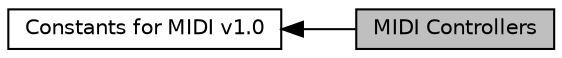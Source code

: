 digraph "MIDI Controllers"
{
  edge [fontname="Helvetica",fontsize="10",labelfontname="Helvetica",labelfontsize="10"];
  node [fontname="Helvetica",fontsize="10",shape=record];
  rankdir=LR;
  Node1 [label="Constants for MIDI v1.0",height=0.2,width=0.4,color="black", fillcolor="white", style="filled",URL="$group___m_i_d_i___interface.html"];
  Node0 [label="MIDI Controllers",height=0.2,width=0.4,color="black", fillcolor="grey75", style="filled", fontcolor="black"];
  Node1->Node0 [shape=plaintext, dir="back", style="solid"];
}
